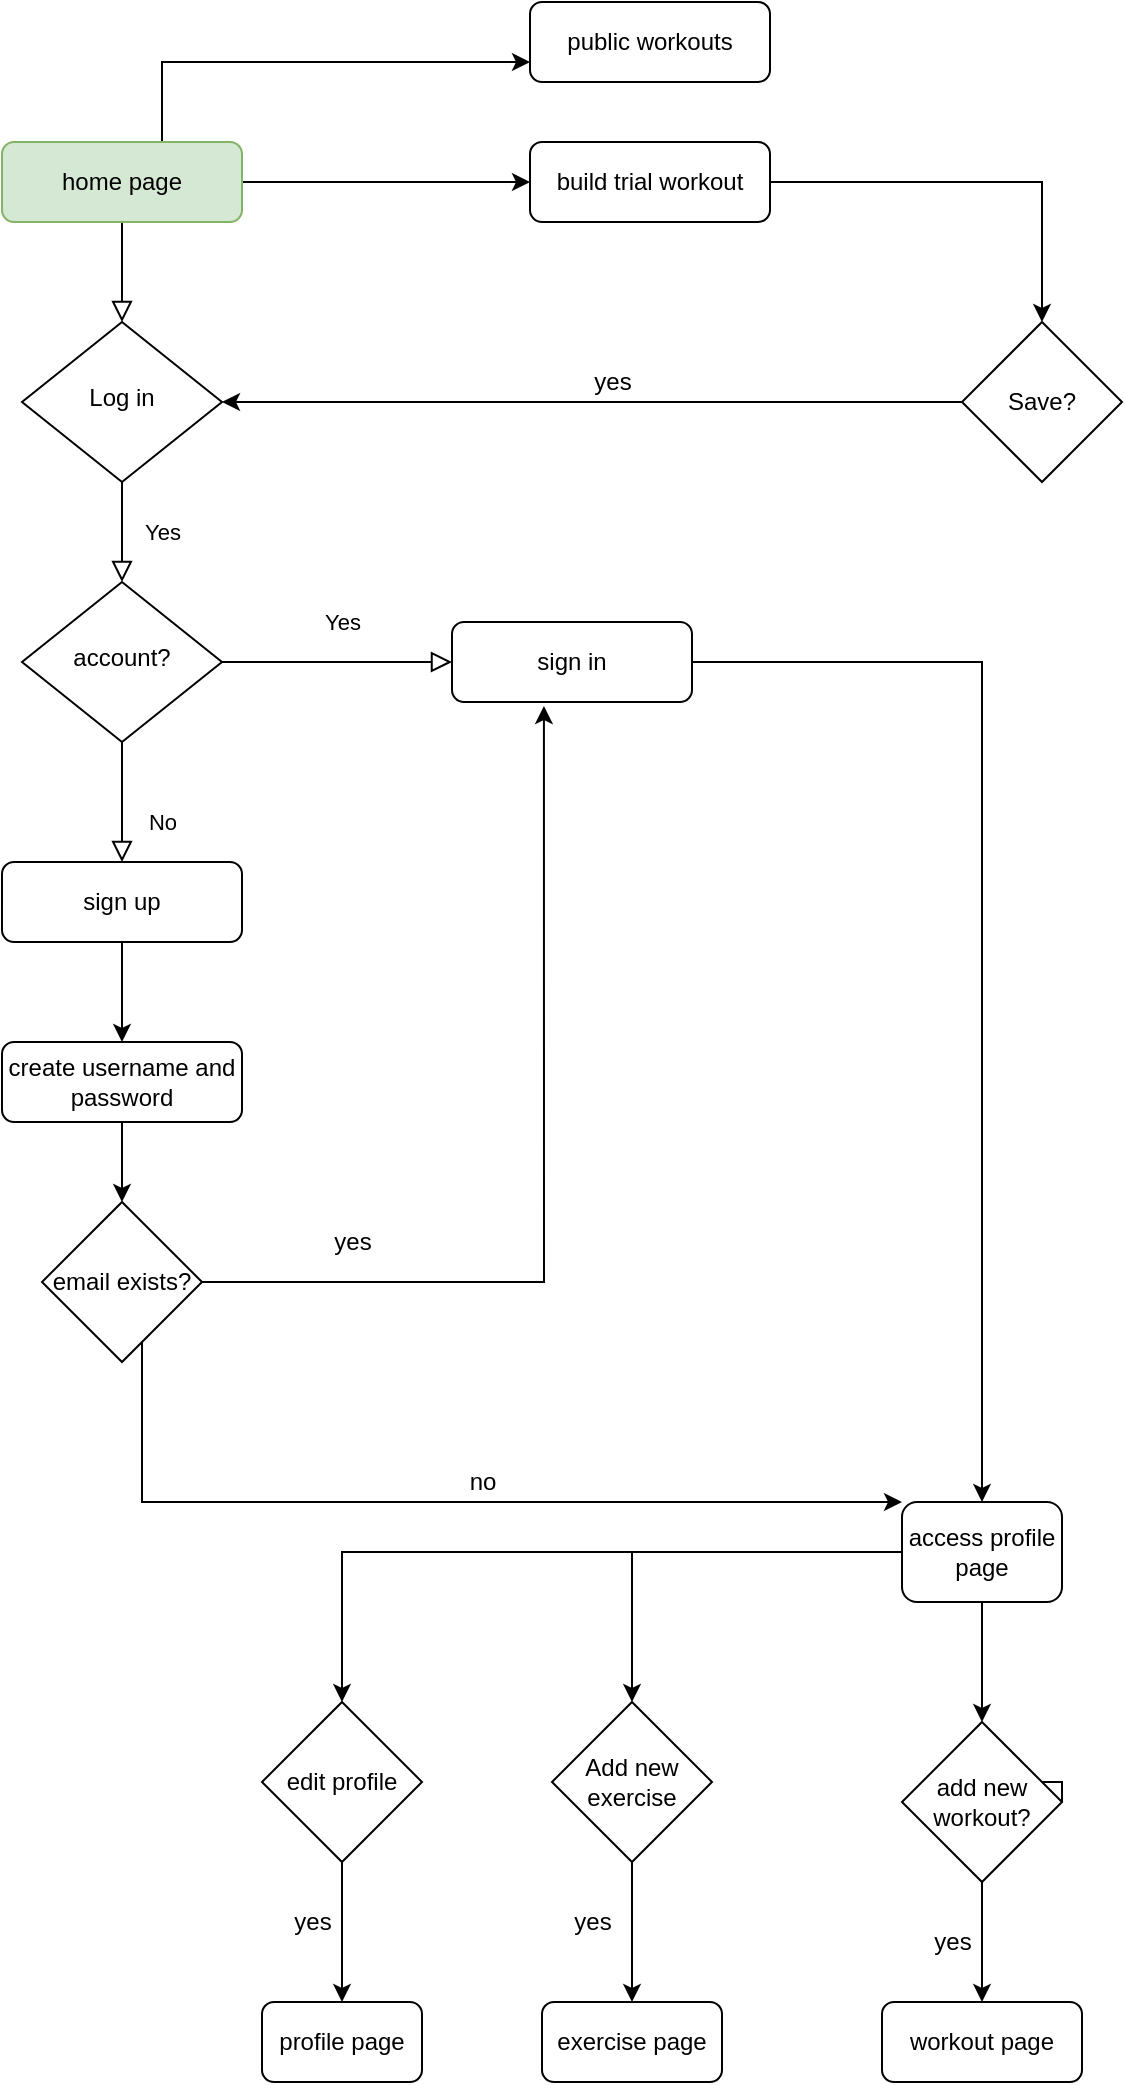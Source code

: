 <mxfile version="13.6.0" type="github" pages="6">
  <diagram id="C5RBs43oDa-KdzZeNtuy" name="main page">
    <mxGraphModel dx="1329" dy="1087" grid="1" gridSize="10" guides="1" tooltips="1" connect="1" arrows="1" fold="1" page="1" pageScale="1" pageWidth="827" pageHeight="1169" math="0" shadow="0">
      <root>
        <mxCell id="WIyWlLk6GJQsqaUBKTNV-0" />
        <mxCell id="WIyWlLk6GJQsqaUBKTNV-1" parent="WIyWlLk6GJQsqaUBKTNV-0" />
        <mxCell id="WIyWlLk6GJQsqaUBKTNV-2" value="" style="rounded=0;html=1;jettySize=auto;orthogonalLoop=1;fontSize=11;endArrow=block;endFill=0;endSize=8;strokeWidth=1;shadow=0;labelBackgroundColor=none;edgeStyle=orthogonalEdgeStyle;" parent="WIyWlLk6GJQsqaUBKTNV-1" source="WIyWlLk6GJQsqaUBKTNV-3" target="WIyWlLk6GJQsqaUBKTNV-6" edge="1">
          <mxGeometry relative="1" as="geometry" />
        </mxCell>
        <mxCell id="bSrS120Yx91iDtHXbAZl-3" style="edgeStyle=orthogonalEdgeStyle;rounded=0;orthogonalLoop=1;jettySize=auto;html=1;" edge="1" parent="WIyWlLk6GJQsqaUBKTNV-1" source="WIyWlLk6GJQsqaUBKTNV-3" target="WIyWlLk6GJQsqaUBKTNV-7">
          <mxGeometry relative="1" as="geometry" />
        </mxCell>
        <mxCell id="W8UrzPLRHu5l-yb3VXIu-2" style="edgeStyle=orthogonalEdgeStyle;rounded=0;orthogonalLoop=1;jettySize=auto;html=1;" edge="1" parent="WIyWlLk6GJQsqaUBKTNV-1" source="WIyWlLk6GJQsqaUBKTNV-3" target="W8UrzPLRHu5l-yb3VXIu-0">
          <mxGeometry relative="1" as="geometry">
            <mxPoint x="210" y="10" as="targetPoint" />
            <Array as="points">
              <mxPoint x="230" y="40" />
            </Array>
          </mxGeometry>
        </mxCell>
        <mxCell id="WIyWlLk6GJQsqaUBKTNV-3" value="home page" style="rounded=1;whiteSpace=wrap;html=1;fontSize=12;glass=0;strokeWidth=1;shadow=0;fillColor=#d5e8d4;strokeColor=#82b366;" parent="WIyWlLk6GJQsqaUBKTNV-1" vertex="1">
          <mxGeometry x="150" y="80" width="120" height="40" as="geometry" />
        </mxCell>
        <mxCell id="WIyWlLk6GJQsqaUBKTNV-4" value="Yes" style="rounded=0;html=1;jettySize=auto;orthogonalLoop=1;fontSize=11;endArrow=block;endFill=0;endSize=8;strokeWidth=1;shadow=0;labelBackgroundColor=none;edgeStyle=orthogonalEdgeStyle;" parent="WIyWlLk6GJQsqaUBKTNV-1" source="WIyWlLk6GJQsqaUBKTNV-6" target="WIyWlLk6GJQsqaUBKTNV-10" edge="1">
          <mxGeometry y="20" relative="1" as="geometry">
            <mxPoint as="offset" />
          </mxGeometry>
        </mxCell>
        <mxCell id="WIyWlLk6GJQsqaUBKTNV-6" value="Log in" style="rhombus;whiteSpace=wrap;html=1;shadow=0;fontFamily=Helvetica;fontSize=12;align=center;strokeWidth=1;spacing=6;spacingTop=-4;" parent="WIyWlLk6GJQsqaUBKTNV-1" vertex="1">
          <mxGeometry x="160" y="170" width="100" height="80" as="geometry" />
        </mxCell>
        <mxCell id="bSrS120Yx91iDtHXbAZl-0" style="edgeStyle=orthogonalEdgeStyle;rounded=0;orthogonalLoop=1;jettySize=auto;html=1;entryX=0.5;entryY=0;entryDx=0;entryDy=0;" edge="1" parent="WIyWlLk6GJQsqaUBKTNV-1" source="WIyWlLk6GJQsqaUBKTNV-7" target="bSrS120Yx91iDtHXbAZl-1">
          <mxGeometry relative="1" as="geometry">
            <mxPoint x="660" y="100" as="targetPoint" />
          </mxGeometry>
        </mxCell>
        <mxCell id="WIyWlLk6GJQsqaUBKTNV-7" value="build trial workout" style="rounded=1;whiteSpace=wrap;html=1;fontSize=12;glass=0;strokeWidth=1;shadow=0;" parent="WIyWlLk6GJQsqaUBKTNV-1" vertex="1">
          <mxGeometry x="414" y="80" width="120" height="40" as="geometry" />
        </mxCell>
        <mxCell id="WIyWlLk6GJQsqaUBKTNV-8" value="No" style="rounded=0;html=1;jettySize=auto;orthogonalLoop=1;fontSize=11;endArrow=block;endFill=0;endSize=8;strokeWidth=1;shadow=0;labelBackgroundColor=none;edgeStyle=orthogonalEdgeStyle;" parent="WIyWlLk6GJQsqaUBKTNV-1" source="WIyWlLk6GJQsqaUBKTNV-10" target="WIyWlLk6GJQsqaUBKTNV-11" edge="1">
          <mxGeometry x="0.333" y="20" relative="1" as="geometry">
            <mxPoint as="offset" />
          </mxGeometry>
        </mxCell>
        <mxCell id="WIyWlLk6GJQsqaUBKTNV-9" value="Yes" style="edgeStyle=orthogonalEdgeStyle;rounded=0;html=1;jettySize=auto;orthogonalLoop=1;fontSize=11;endArrow=block;endFill=0;endSize=8;strokeWidth=1;shadow=0;labelBackgroundColor=none;" parent="WIyWlLk6GJQsqaUBKTNV-1" source="WIyWlLk6GJQsqaUBKTNV-10" target="WIyWlLk6GJQsqaUBKTNV-12" edge="1">
          <mxGeometry x="0.043" y="20" relative="1" as="geometry">
            <mxPoint as="offset" />
          </mxGeometry>
        </mxCell>
        <mxCell id="WIyWlLk6GJQsqaUBKTNV-10" value="account?" style="rhombus;whiteSpace=wrap;html=1;shadow=0;fontFamily=Helvetica;fontSize=12;align=center;strokeWidth=1;spacing=6;spacingTop=-4;" parent="WIyWlLk6GJQsqaUBKTNV-1" vertex="1">
          <mxGeometry x="160" y="300" width="100" height="80" as="geometry" />
        </mxCell>
        <mxCell id="bSrS120Yx91iDtHXbAZl-10" style="edgeStyle=orthogonalEdgeStyle;rounded=0;orthogonalLoop=1;jettySize=auto;html=1;" edge="1" parent="WIyWlLk6GJQsqaUBKTNV-1" source="WIyWlLk6GJQsqaUBKTNV-11" target="bSrS120Yx91iDtHXbAZl-9">
          <mxGeometry relative="1" as="geometry" />
        </mxCell>
        <mxCell id="WIyWlLk6GJQsqaUBKTNV-11" value="sign up" style="rounded=1;whiteSpace=wrap;html=1;fontSize=12;glass=0;strokeWidth=1;shadow=0;" parent="WIyWlLk6GJQsqaUBKTNV-1" vertex="1">
          <mxGeometry x="150" y="440" width="120" height="40" as="geometry" />
        </mxCell>
        <mxCell id="bSrS120Yx91iDtHXbAZl-7" style="edgeStyle=orthogonalEdgeStyle;rounded=0;orthogonalLoop=1;jettySize=auto;html=1;exitX=1;exitY=0.5;exitDx=0;exitDy=0;" edge="1" parent="WIyWlLk6GJQsqaUBKTNV-1" source="WIyWlLk6GJQsqaUBKTNV-12" target="bSrS120Yx91iDtHXbAZl-6">
          <mxGeometry relative="1" as="geometry" />
        </mxCell>
        <mxCell id="WIyWlLk6GJQsqaUBKTNV-12" value="sign in" style="rounded=1;whiteSpace=wrap;html=1;fontSize=12;glass=0;strokeWidth=1;shadow=0;" parent="WIyWlLk6GJQsqaUBKTNV-1" vertex="1">
          <mxGeometry x="375" y="320" width="120" height="40" as="geometry" />
        </mxCell>
        <mxCell id="bSrS120Yx91iDtHXbAZl-2" style="edgeStyle=orthogonalEdgeStyle;rounded=0;orthogonalLoop=1;jettySize=auto;html=1;exitX=0;exitY=0.5;exitDx=0;exitDy=0;" edge="1" parent="WIyWlLk6GJQsqaUBKTNV-1" source="bSrS120Yx91iDtHXbAZl-1" target="WIyWlLk6GJQsqaUBKTNV-6">
          <mxGeometry relative="1" as="geometry">
            <Array as="points">
              <mxPoint x="610" y="210" />
            </Array>
          </mxGeometry>
        </mxCell>
        <mxCell id="bSrS120Yx91iDtHXbAZl-1" value="Save?" style="rhombus;whiteSpace=wrap;html=1;" vertex="1" parent="WIyWlLk6GJQsqaUBKTNV-1">
          <mxGeometry x="630" y="170" width="80" height="80" as="geometry" />
        </mxCell>
        <mxCell id="bSrS120Yx91iDtHXbAZl-4" value="yes" style="text;html=1;align=center;verticalAlign=middle;resizable=0;points=[];autosize=1;" vertex="1" parent="WIyWlLk6GJQsqaUBKTNV-1">
          <mxGeometry x="440" y="190" width="30" height="20" as="geometry" />
        </mxCell>
        <mxCell id="bSrS120Yx91iDtHXbAZl-19" style="edgeStyle=orthogonalEdgeStyle;rounded=0;orthogonalLoop=1;jettySize=auto;html=1;" edge="1" parent="WIyWlLk6GJQsqaUBKTNV-1" source="bSrS120Yx91iDtHXbAZl-6" target="bSrS120Yx91iDtHXbAZl-18">
          <mxGeometry relative="1" as="geometry" />
        </mxCell>
        <mxCell id="bSrS120Yx91iDtHXbAZl-31" style="edgeStyle=orthogonalEdgeStyle;rounded=0;orthogonalLoop=1;jettySize=auto;html=1;" edge="1" parent="WIyWlLk6GJQsqaUBKTNV-1" source="bSrS120Yx91iDtHXbAZl-6" target="bSrS120Yx91iDtHXbAZl-24">
          <mxGeometry relative="1" as="geometry" />
        </mxCell>
        <mxCell id="bSrS120Yx91iDtHXbAZl-33" style="edgeStyle=orthogonalEdgeStyle;rounded=0;orthogonalLoop=1;jettySize=auto;html=1;" edge="1" parent="WIyWlLk6GJQsqaUBKTNV-1" source="bSrS120Yx91iDtHXbAZl-6" target="bSrS120Yx91iDtHXbAZl-32">
          <mxGeometry relative="1" as="geometry" />
        </mxCell>
        <mxCell id="bSrS120Yx91iDtHXbAZl-6" value="access profile page" style="rounded=1;whiteSpace=wrap;html=1;" vertex="1" parent="WIyWlLk6GJQsqaUBKTNV-1">
          <mxGeometry x="600" y="760" width="80" height="50" as="geometry" />
        </mxCell>
        <mxCell id="bSrS120Yx91iDtHXbAZl-12" style="edgeStyle=orthogonalEdgeStyle;rounded=0;orthogonalLoop=1;jettySize=auto;html=1;" edge="1" parent="WIyWlLk6GJQsqaUBKTNV-1" source="bSrS120Yx91iDtHXbAZl-9" target="bSrS120Yx91iDtHXbAZl-11">
          <mxGeometry relative="1" as="geometry" />
        </mxCell>
        <mxCell id="bSrS120Yx91iDtHXbAZl-9" value="create username and password" style="rounded=1;whiteSpace=wrap;html=1;" vertex="1" parent="WIyWlLk6GJQsqaUBKTNV-1">
          <mxGeometry x="150" y="530" width="120" height="40" as="geometry" />
        </mxCell>
        <mxCell id="bSrS120Yx91iDtHXbAZl-13" style="edgeStyle=orthogonalEdgeStyle;rounded=0;orthogonalLoop=1;jettySize=auto;html=1;entryX=0.383;entryY=1.05;entryDx=0;entryDy=0;entryPerimeter=0;" edge="1" parent="WIyWlLk6GJQsqaUBKTNV-1" source="bSrS120Yx91iDtHXbAZl-11" target="WIyWlLk6GJQsqaUBKTNV-12">
          <mxGeometry relative="1" as="geometry" />
        </mxCell>
        <mxCell id="bSrS120Yx91iDtHXbAZl-16" style="edgeStyle=orthogonalEdgeStyle;rounded=0;orthogonalLoop=1;jettySize=auto;html=1;" edge="1" parent="WIyWlLk6GJQsqaUBKTNV-1" source="bSrS120Yx91iDtHXbAZl-11" target="bSrS120Yx91iDtHXbAZl-6">
          <mxGeometry relative="1" as="geometry">
            <mxPoint x="250" y="770" as="targetPoint" />
            <Array as="points">
              <mxPoint x="220" y="760" />
            </Array>
          </mxGeometry>
        </mxCell>
        <mxCell id="bSrS120Yx91iDtHXbAZl-11" value="email exists?" style="rhombus;whiteSpace=wrap;html=1;" vertex="1" parent="WIyWlLk6GJQsqaUBKTNV-1">
          <mxGeometry x="170" y="610" width="80" height="80" as="geometry" />
        </mxCell>
        <mxCell id="bSrS120Yx91iDtHXbAZl-14" value="yes" style="text;html=1;align=center;verticalAlign=middle;resizable=0;points=[];autosize=1;" vertex="1" parent="WIyWlLk6GJQsqaUBKTNV-1">
          <mxGeometry x="310" y="620" width="30" height="20" as="geometry" />
        </mxCell>
        <mxCell id="bSrS120Yx91iDtHXbAZl-17" value="no&lt;br&gt;" style="text;html=1;align=center;verticalAlign=middle;resizable=0;points=[];autosize=1;" vertex="1" parent="WIyWlLk6GJQsqaUBKTNV-1">
          <mxGeometry x="375" y="740" width="30" height="20" as="geometry" />
        </mxCell>
        <mxCell id="bSrS120Yx91iDtHXbAZl-21" style="edgeStyle=orthogonalEdgeStyle;rounded=0;orthogonalLoop=1;jettySize=auto;html=1;exitX=1;exitY=0.5;exitDx=0;exitDy=0;" edge="1" parent="WIyWlLk6GJQsqaUBKTNV-1" source="bSrS120Yx91iDtHXbAZl-18" target="bSrS120Yx91iDtHXbAZl-20">
          <mxGeometry relative="1" as="geometry">
            <Array as="points">
              <mxPoint x="680" y="900" />
              <mxPoint x="640" y="900" />
            </Array>
          </mxGeometry>
        </mxCell>
        <mxCell id="bSrS120Yx91iDtHXbAZl-18" value="add new workout?" style="rhombus;whiteSpace=wrap;html=1;" vertex="1" parent="WIyWlLk6GJQsqaUBKTNV-1">
          <mxGeometry x="600" y="870" width="80" height="80" as="geometry" />
        </mxCell>
        <mxCell id="bSrS120Yx91iDtHXbAZl-20" value="workout page" style="rounded=1;whiteSpace=wrap;html=1;" vertex="1" parent="WIyWlLk6GJQsqaUBKTNV-1">
          <mxGeometry x="590" y="1010" width="100" height="40" as="geometry" />
        </mxCell>
        <mxCell id="bSrS120Yx91iDtHXbAZl-22" value="yes" style="text;html=1;align=center;verticalAlign=middle;resizable=0;points=[];autosize=1;" vertex="1" parent="WIyWlLk6GJQsqaUBKTNV-1">
          <mxGeometry x="610" y="970" width="30" height="20" as="geometry" />
        </mxCell>
        <mxCell id="bSrS120Yx91iDtHXbAZl-23" value="exercise page" style="rounded=1;whiteSpace=wrap;html=1;" vertex="1" parent="WIyWlLk6GJQsqaUBKTNV-1">
          <mxGeometry x="420" y="1010" width="90" height="40" as="geometry" />
        </mxCell>
        <mxCell id="bSrS120Yx91iDtHXbAZl-27" style="edgeStyle=orthogonalEdgeStyle;rounded=0;orthogonalLoop=1;jettySize=auto;html=1;" edge="1" parent="WIyWlLk6GJQsqaUBKTNV-1" source="bSrS120Yx91iDtHXbAZl-24" target="bSrS120Yx91iDtHXbAZl-23">
          <mxGeometry relative="1" as="geometry" />
        </mxCell>
        <mxCell id="bSrS120Yx91iDtHXbAZl-24" value="Add new exercise" style="rhombus;whiteSpace=wrap;html=1;" vertex="1" parent="WIyWlLk6GJQsqaUBKTNV-1">
          <mxGeometry x="425" y="860" width="80" height="80" as="geometry" />
        </mxCell>
        <mxCell id="bSrS120Yx91iDtHXbAZl-29" value="yes" style="text;html=1;align=center;verticalAlign=middle;resizable=0;points=[];autosize=1;" vertex="1" parent="WIyWlLk6GJQsqaUBKTNV-1">
          <mxGeometry x="430" y="960" width="30" height="20" as="geometry" />
        </mxCell>
        <mxCell id="bSrS120Yx91iDtHXbAZl-35" style="edgeStyle=orthogonalEdgeStyle;rounded=0;orthogonalLoop=1;jettySize=auto;html=1;" edge="1" parent="WIyWlLk6GJQsqaUBKTNV-1" source="bSrS120Yx91iDtHXbAZl-32" target="bSrS120Yx91iDtHXbAZl-34">
          <mxGeometry relative="1" as="geometry" />
        </mxCell>
        <mxCell id="bSrS120Yx91iDtHXbAZl-32" value="edit profile" style="rhombus;whiteSpace=wrap;html=1;" vertex="1" parent="WIyWlLk6GJQsqaUBKTNV-1">
          <mxGeometry x="280" y="860" width="80" height="80" as="geometry" />
        </mxCell>
        <mxCell id="bSrS120Yx91iDtHXbAZl-34" value="profile page" style="rounded=1;whiteSpace=wrap;html=1;" vertex="1" parent="WIyWlLk6GJQsqaUBKTNV-1">
          <mxGeometry x="280" y="1010" width="80" height="40" as="geometry" />
        </mxCell>
        <mxCell id="bSrS120Yx91iDtHXbAZl-36" value="yes" style="text;html=1;align=center;verticalAlign=middle;resizable=0;points=[];autosize=1;" vertex="1" parent="WIyWlLk6GJQsqaUBKTNV-1">
          <mxGeometry x="290" y="960" width="30" height="20" as="geometry" />
        </mxCell>
        <mxCell id="W8UrzPLRHu5l-yb3VXIu-0" value="public workouts" style="rounded=1;whiteSpace=wrap;html=1;" vertex="1" parent="WIyWlLk6GJQsqaUBKTNV-1">
          <mxGeometry x="414" y="10" width="120" height="40" as="geometry" />
        </mxCell>
      </root>
    </mxGraphModel>
  </diagram>
  <diagram id="t9s8RIouaORyoFYPL4Qq" name="profile page">
    <mxGraphModel dx="1329" dy="1087" grid="1" gridSize="10" guides="1" tooltips="1" connect="1" arrows="1" fold="1" page="1" pageScale="1" pageWidth="850" pageHeight="1100" math="0" shadow="0">
      <root>
        <mxCell id="L_gnPOlxPp2ZatO3Bx3e-0" />
        <mxCell id="L_gnPOlxPp2ZatO3Bx3e-1" parent="L_gnPOlxPp2ZatO3Bx3e-0" />
        <mxCell id="L_gnPOlxPp2ZatO3Bx3e-5" style="edgeStyle=orthogonalEdgeStyle;rounded=0;orthogonalLoop=1;jettySize=auto;html=1;" edge="1" parent="L_gnPOlxPp2ZatO3Bx3e-1" source="L_gnPOlxPp2ZatO3Bx3e-2" target="L_gnPOlxPp2ZatO3Bx3e-3">
          <mxGeometry relative="1" as="geometry" />
        </mxCell>
        <mxCell id="-2oVu5Rm0b83XPOVdaIn-0" style="edgeStyle=orthogonalEdgeStyle;rounded=0;orthogonalLoop=1;jettySize=auto;html=1;" edge="1" parent="L_gnPOlxPp2ZatO3Bx3e-1" source="-2oVu5Rm0b83XPOVdaIn-1" target="rGOfeOCJjjb5k8ve73MW-18">
          <mxGeometry relative="1" as="geometry" />
        </mxCell>
        <mxCell id="-2oVu5Rm0b83XPOVdaIn-5" style="edgeStyle=orthogonalEdgeStyle;rounded=0;orthogonalLoop=1;jettySize=auto;html=1;" edge="1" parent="L_gnPOlxPp2ZatO3Bx3e-1" source="L_gnPOlxPp2ZatO3Bx3e-2" target="hMoNsZTiIuko89Ux4lRy-0">
          <mxGeometry relative="1" as="geometry">
            <Array as="points">
              <mxPoint x="370" y="40" />
            </Array>
          </mxGeometry>
        </mxCell>
        <mxCell id="-2oVu5Rm0b83XPOVdaIn-6" style="edgeStyle=orthogonalEdgeStyle;rounded=0;orthogonalLoop=1;jettySize=auto;html=1;" edge="1" parent="L_gnPOlxPp2ZatO3Bx3e-1" source="L_gnPOlxPp2ZatO3Bx3e-2" target="PIhxzlfSw4eYHmMPMYCO-3">
          <mxGeometry relative="1" as="geometry">
            <Array as="points">
              <mxPoint x="510" y="40" />
            </Array>
          </mxGeometry>
        </mxCell>
        <mxCell id="L_gnPOlxPp2ZatO3Bx3e-2" value="profile page" style="rounded=1;whiteSpace=wrap;html=1;" vertex="1" parent="L_gnPOlxPp2ZatO3Bx3e-1">
          <mxGeometry x="380" y="10" width="120" height="60" as="geometry" />
        </mxCell>
        <mxCell id="L_gnPOlxPp2ZatO3Bx3e-7" style="edgeStyle=orthogonalEdgeStyle;rounded=0;orthogonalLoop=1;jettySize=auto;html=1;" edge="1" parent="L_gnPOlxPp2ZatO3Bx3e-1" source="L_gnPOlxPp2ZatO3Bx3e-3" target="L_gnPOlxPp2ZatO3Bx3e-6">
          <mxGeometry relative="1" as="geometry" />
        </mxCell>
        <mxCell id="L_gnPOlxPp2ZatO3Bx3e-3" value="edit personal details?" style="rhombus;whiteSpace=wrap;html=1;" vertex="1" parent="L_gnPOlxPp2ZatO3Bx3e-1">
          <mxGeometry x="160" y="350" width="100" height="90" as="geometry" />
        </mxCell>
        <mxCell id="L_gnPOlxPp2ZatO3Bx3e-6" value="form to edit details" style="rounded=1;whiteSpace=wrap;html=1;" vertex="1" parent="L_gnPOlxPp2ZatO3Bx3e-1">
          <mxGeometry x="162.5" y="570" width="95" height="40" as="geometry" />
        </mxCell>
        <mxCell id="L_gnPOlxPp2ZatO3Bx3e-8" value="yes" style="text;html=1;align=center;verticalAlign=middle;resizable=0;points=[];autosize=1;" vertex="1" parent="L_gnPOlxPp2ZatO3Bx3e-1">
          <mxGeometry x="180" y="470" width="30" height="20" as="geometry" />
        </mxCell>
        <mxCell id="PIhxzlfSw4eYHmMPMYCO-1" style="edgeStyle=orthogonalEdgeStyle;rounded=0;orthogonalLoop=1;jettySize=auto;html=1;" edge="1" parent="L_gnPOlxPp2ZatO3Bx3e-1" source="hMoNsZTiIuko89Ux4lRy-0" target="PIhxzlfSw4eYHmMPMYCO-0">
          <mxGeometry relative="1" as="geometry" />
        </mxCell>
        <mxCell id="hMoNsZTiIuko89Ux4lRy-0" value="add new workout?" style="rhombus;whiteSpace=wrap;html=1;" vertex="1" parent="L_gnPOlxPp2ZatO3Bx3e-1">
          <mxGeometry x="330" y="360" width="80" height="80" as="geometry" />
        </mxCell>
        <mxCell id="PIhxzlfSw4eYHmMPMYCO-0" value="workout page" style="rounded=1;whiteSpace=wrap;html=1;" vertex="1" parent="L_gnPOlxPp2ZatO3Bx3e-1">
          <mxGeometry x="325" y="570" width="90" height="40" as="geometry" />
        </mxCell>
        <mxCell id="PIhxzlfSw4eYHmMPMYCO-2" value="yes" style="text;html=1;align=center;verticalAlign=middle;resizable=0;points=[];autosize=1;" vertex="1" parent="L_gnPOlxPp2ZatO3Bx3e-1">
          <mxGeometry x="330" y="480" width="30" height="20" as="geometry" />
        </mxCell>
        <mxCell id="PIhxzlfSw4eYHmMPMYCO-6" style="edgeStyle=orthogonalEdgeStyle;rounded=0;orthogonalLoop=1;jettySize=auto;html=1;" edge="1" parent="L_gnPOlxPp2ZatO3Bx3e-1" source="PIhxzlfSw4eYHmMPMYCO-3" target="PIhxzlfSw4eYHmMPMYCO-5">
          <mxGeometry relative="1" as="geometry" />
        </mxCell>
        <mxCell id="PIhxzlfSw4eYHmMPMYCO-3" value="add new exercise?" style="rhombus;whiteSpace=wrap;html=1;" vertex="1" parent="L_gnPOlxPp2ZatO3Bx3e-1">
          <mxGeometry x="470" y="355" width="80" height="80" as="geometry" />
        </mxCell>
        <mxCell id="PIhxzlfSw4eYHmMPMYCO-5" value="exercise page" style="rounded=1;whiteSpace=wrap;html=1;" vertex="1" parent="L_gnPOlxPp2ZatO3Bx3e-1">
          <mxGeometry x="465" y="570" width="90" height="40" as="geometry" />
        </mxCell>
        <mxCell id="PIhxzlfSw4eYHmMPMYCO-7" value="yes" style="text;html=1;align=center;verticalAlign=middle;resizable=0;points=[];autosize=1;" vertex="1" parent="L_gnPOlxPp2ZatO3Bx3e-1">
          <mxGeometry x="470" y="480" width="30" height="20" as="geometry" />
        </mxCell>
        <mxCell id="rGOfeOCJjjb5k8ve73MW-18" value="saved workouts page" style="rounded=1;whiteSpace=wrap;html=1;" vertex="1" parent="L_gnPOlxPp2ZatO3Bx3e-1">
          <mxGeometry x="610" y="570" width="100" height="40" as="geometry" />
        </mxCell>
        <mxCell id="-2oVu5Rm0b83XPOVdaIn-1" value="saved workouts?" style="rhombus;whiteSpace=wrap;html=1;" vertex="1" parent="L_gnPOlxPp2ZatO3Bx3e-1">
          <mxGeometry x="620" y="360" width="80" height="80" as="geometry" />
        </mxCell>
        <mxCell id="-2oVu5Rm0b83XPOVdaIn-2" style="edgeStyle=orthogonalEdgeStyle;rounded=0;orthogonalLoop=1;jettySize=auto;html=1;" edge="1" parent="L_gnPOlxPp2ZatO3Bx3e-1" source="L_gnPOlxPp2ZatO3Bx3e-2" target="-2oVu5Rm0b83XPOVdaIn-1">
          <mxGeometry relative="1" as="geometry">
            <mxPoint x="480" y="50" as="sourcePoint" />
            <mxPoint x="710" y="350" as="targetPoint" />
          </mxGeometry>
        </mxCell>
        <mxCell id="-2oVu5Rm0b83XPOVdaIn-3" value="yes" style="text;html=1;align=center;verticalAlign=middle;resizable=0;points=[];autosize=1;" vertex="1" parent="L_gnPOlxPp2ZatO3Bx3e-1">
          <mxGeometry x="620" y="480" width="30" height="20" as="geometry" />
        </mxCell>
      </root>
    </mxGraphModel>
  </diagram>
  <diagram id="ABw03E66YYCl3cW1PCTe" name="new workout">
    <mxGraphModel dx="1329" dy="1087" grid="1" gridSize="10" guides="1" tooltips="1" connect="1" arrows="1" fold="1" page="1" pageScale="1" pageWidth="850" pageHeight="1100" math="0" shadow="0">
      <root>
        <mxCell id="45-QrZ5BfTEuUwzFPDfx-0" />
        <mxCell id="45-QrZ5BfTEuUwzFPDfx-1" parent="45-QrZ5BfTEuUwzFPDfx-0" />
        <mxCell id="45-QrZ5BfTEuUwzFPDfx-10" style="edgeStyle=orthogonalEdgeStyle;rounded=0;orthogonalLoop=1;jettySize=auto;html=1;entryX=1;entryY=0.5;entryDx=0;entryDy=0;" edge="1" parent="45-QrZ5BfTEuUwzFPDfx-1" source="45-QrZ5BfTEuUwzFPDfx-3" target="45-QrZ5BfTEuUwzFPDfx-8">
          <mxGeometry relative="1" as="geometry" />
        </mxCell>
        <mxCell id="WmvRduiuY5opAe_aYfqB-2" style="edgeStyle=orthogonalEdgeStyle;rounded=0;orthogonalLoop=1;jettySize=auto;html=1;" edge="1" parent="45-QrZ5BfTEuUwzFPDfx-1" source="45-QrZ5BfTEuUwzFPDfx-3" target="WmvRduiuY5opAe_aYfqB-1">
          <mxGeometry relative="1" as="geometry" />
        </mxCell>
        <mxCell id="45-QrZ5BfTEuUwzFPDfx-3" value="create your own?" style="rhombus;whiteSpace=wrap;html=1;" vertex="1" parent="45-QrZ5BfTEuUwzFPDfx-1">
          <mxGeometry x="275" y="182.5" width="110" height="110" as="geometry" />
        </mxCell>
        <mxCell id="45-QrZ5BfTEuUwzFPDfx-5" style="edgeStyle=orthogonalEdgeStyle;rounded=0;orthogonalLoop=1;jettySize=auto;html=1;" edge="1" parent="45-QrZ5BfTEuUwzFPDfx-1" source="45-QrZ5BfTEuUwzFPDfx-4" target="45-QrZ5BfTEuUwzFPDfx-3">
          <mxGeometry relative="1" as="geometry" />
        </mxCell>
        <mxCell id="45-QrZ5BfTEuUwzFPDfx-4" value="new workout" style="rounded=1;whiteSpace=wrap;html=1;fillColor=#d5e8d4;strokeColor=#82b366;" vertex="1" parent="45-QrZ5BfTEuUwzFPDfx-1">
          <mxGeometry x="270" y="10" width="120" height="60" as="geometry" />
        </mxCell>
        <mxCell id="45-QrZ5BfTEuUwzFPDfx-14" style="edgeStyle=orthogonalEdgeStyle;rounded=0;orthogonalLoop=1;jettySize=auto;html=1;" edge="1" parent="45-QrZ5BfTEuUwzFPDfx-1" source="45-QrZ5BfTEuUwzFPDfx-8" target="45-QrZ5BfTEuUwzFPDfx-13">
          <mxGeometry relative="1" as="geometry" />
        </mxCell>
        <mxCell id="45-QrZ5BfTEuUwzFPDfx-18" style="edgeStyle=orthogonalEdgeStyle;rounded=0;orthogonalLoop=1;jettySize=auto;html=1;" edge="1" parent="45-QrZ5BfTEuUwzFPDfx-1" source="45-QrZ5BfTEuUwzFPDfx-8" target="45-QrZ5BfTEuUwzFPDfx-17">
          <mxGeometry relative="1" as="geometry" />
        </mxCell>
        <mxCell id="45-QrZ5BfTEuUwzFPDfx-8" value="&lt;span&gt;existing exercises?&lt;/span&gt;" style="rhombus;whiteSpace=wrap;html=1;" vertex="1" parent="45-QrZ5BfTEuUwzFPDfx-1">
          <mxGeometry x="90" y="190" width="90" height="95" as="geometry" />
        </mxCell>
        <mxCell id="45-QrZ5BfTEuUwzFPDfx-11" value="yes" style="text;html=1;align=center;verticalAlign=middle;resizable=0;points=[];autosize=1;" vertex="1" parent="45-QrZ5BfTEuUwzFPDfx-1">
          <mxGeometry x="220" y="210" width="30" height="20" as="geometry" />
        </mxCell>
        <mxCell id="45-QrZ5BfTEuUwzFPDfx-13" value="exercise library" style="rounded=1;whiteSpace=wrap;html=1;" vertex="1" parent="45-QrZ5BfTEuUwzFPDfx-1">
          <mxGeometry x="75" y="80" width="120" height="60" as="geometry" />
        </mxCell>
        <mxCell id="45-QrZ5BfTEuUwzFPDfx-15" value="yes" style="text;html=1;align=center;verticalAlign=middle;resizable=0;points=[];autosize=1;" vertex="1" parent="45-QrZ5BfTEuUwzFPDfx-1">
          <mxGeometry x="100" y="147.5" width="30" height="20" as="geometry" />
        </mxCell>
        <mxCell id="45-QrZ5BfTEuUwzFPDfx-20" style="edgeStyle=orthogonalEdgeStyle;rounded=0;orthogonalLoop=1;jettySize=auto;html=1;" edge="1" parent="45-QrZ5BfTEuUwzFPDfx-1" source="45-QrZ5BfTEuUwzFPDfx-17" target="45-QrZ5BfTEuUwzFPDfx-19">
          <mxGeometry relative="1" as="geometry" />
        </mxCell>
        <mxCell id="45-QrZ5BfTEuUwzFPDfx-17" value="create exercise page" style="rounded=1;whiteSpace=wrap;html=1;" vertex="1" parent="45-QrZ5BfTEuUwzFPDfx-1">
          <mxGeometry x="75" y="370" width="120" height="60" as="geometry" />
        </mxCell>
        <mxCell id="45-QrZ5BfTEuUwzFPDfx-22" style="edgeStyle=orthogonalEdgeStyle;rounded=0;orthogonalLoop=1;jettySize=auto;html=1;" edge="1" parent="45-QrZ5BfTEuUwzFPDfx-1" source="45-QrZ5BfTEuUwzFPDfx-19" target="45-QrZ5BfTEuUwzFPDfx-21">
          <mxGeometry relative="1" as="geometry" />
        </mxCell>
        <mxCell id="45-QrZ5BfTEuUwzFPDfx-26" style="edgeStyle=orthogonalEdgeStyle;rounded=0;orthogonalLoop=1;jettySize=auto;html=1;" edge="1" parent="45-QrZ5BfTEuUwzFPDfx-1" source="45-QrZ5BfTEuUwzFPDfx-19" target="45-QrZ5BfTEuUwzFPDfx-25">
          <mxGeometry relative="1" as="geometry" />
        </mxCell>
        <mxCell id="45-QrZ5BfTEuUwzFPDfx-19" value="added to private db or public?" style="rhombus;whiteSpace=wrap;html=1;" vertex="1" parent="45-QrZ5BfTEuUwzFPDfx-1">
          <mxGeometry x="85" y="490" width="100" height="110" as="geometry" />
        </mxCell>
        <mxCell id="45-QrZ5BfTEuUwzFPDfx-21" value="submit for review" style="rounded=1;whiteSpace=wrap;html=1;" vertex="1" parent="45-QrZ5BfTEuUwzFPDfx-1">
          <mxGeometry x="75" y="690" width="120" height="60" as="geometry" />
        </mxCell>
        <mxCell id="45-QrZ5BfTEuUwzFPDfx-23" value="public" style="text;html=1;align=center;verticalAlign=middle;resizable=0;points=[];autosize=1;" vertex="1" parent="45-QrZ5BfTEuUwzFPDfx-1">
          <mxGeometry x="90" y="630" width="50" height="20" as="geometry" />
        </mxCell>
        <mxCell id="45-QrZ5BfTEuUwzFPDfx-29" style="edgeStyle=orthogonalEdgeStyle;rounded=0;orthogonalLoop=1;jettySize=auto;html=1;" edge="1" parent="45-QrZ5BfTEuUwzFPDfx-1" source="45-QrZ5BfTEuUwzFPDfx-25" target="45-QrZ5BfTEuUwzFPDfx-28">
          <mxGeometry relative="1" as="geometry" />
        </mxCell>
        <mxCell id="45-QrZ5BfTEuUwzFPDfx-33" style="edgeStyle=orthogonalEdgeStyle;rounded=0;orthogonalLoop=1;jettySize=auto;html=1;entryX=1;entryY=0.5;entryDx=0;entryDy=0;" edge="1" parent="45-QrZ5BfTEuUwzFPDfx-1" source="45-QrZ5BfTEuUwzFPDfx-25" target="45-QrZ5BfTEuUwzFPDfx-17">
          <mxGeometry relative="1" as="geometry">
            <mxPoint x="380" y="390" as="targetPoint" />
            <Array as="points">
              <mxPoint x="375" y="400" />
            </Array>
          </mxGeometry>
        </mxCell>
        <mxCell id="45-QrZ5BfTEuUwzFPDfx-25" value="add more exercises?" style="rhombus;whiteSpace=wrap;html=1;" vertex="1" parent="45-QrZ5BfTEuUwzFPDfx-1">
          <mxGeometry x="325" y="507.5" width="100" height="75" as="geometry" />
        </mxCell>
        <mxCell id="45-QrZ5BfTEuUwzFPDfx-27" value="private&lt;br&gt;" style="text;html=1;align=center;verticalAlign=middle;resizable=0;points=[];autosize=1;" vertex="1" parent="45-QrZ5BfTEuUwzFPDfx-1">
          <mxGeometry x="220" y="520" width="50" height="20" as="geometry" />
        </mxCell>
        <mxCell id="45-QrZ5BfTEuUwzFPDfx-28" value="exercise library" style="rounded=1;whiteSpace=wrap;html=1;" vertex="1" parent="45-QrZ5BfTEuUwzFPDfx-1">
          <mxGeometry x="520" y="515" width="120" height="60" as="geometry" />
        </mxCell>
        <mxCell id="45-QrZ5BfTEuUwzFPDfx-30" value="no" style="text;html=1;align=center;verticalAlign=middle;resizable=0;points=[];autosize=1;" vertex="1" parent="45-QrZ5BfTEuUwzFPDfx-1">
          <mxGeometry x="435" y="520" width="30" height="20" as="geometry" />
        </mxCell>
        <mxCell id="45-QrZ5BfTEuUwzFPDfx-34" value="yes&lt;br&gt;" style="text;html=1;align=center;verticalAlign=middle;resizable=0;points=[];autosize=1;" vertex="1" parent="45-QrZ5BfTEuUwzFPDfx-1">
          <mxGeometry x="270" y="380" width="30" height="20" as="geometry" />
        </mxCell>
        <mxCell id="WmvRduiuY5opAe_aYfqB-1" value="public workout page" style="rounded=1;whiteSpace=wrap;html=1;" vertex="1" parent="45-QrZ5BfTEuUwzFPDfx-1">
          <mxGeometry x="500" y="207.5" width="120" height="60" as="geometry" />
        </mxCell>
        <mxCell id="WmvRduiuY5opAe_aYfqB-3" value="no" style="text;html=1;align=center;verticalAlign=middle;resizable=0;points=[];autosize=1;" vertex="1" parent="45-QrZ5BfTEuUwzFPDfx-1">
          <mxGeometry x="425" y="210" width="30" height="20" as="geometry" />
        </mxCell>
      </root>
    </mxGraphModel>
  </diagram>
  <diagram id="pTOEJI3tqgTU1uWO9moz" name="saved workouts">
    <mxGraphModel dx="1329" dy="1087" grid="1" gridSize="10" guides="1" tooltips="1" connect="1" arrows="1" fold="1" page="1" pageScale="1" pageWidth="850" pageHeight="1100" math="0" shadow="0">
      <root>
        <mxCell id="CjNS_eN-RlkD_WH-OnEC-0" />
        <mxCell id="CjNS_eN-RlkD_WH-OnEC-1" parent="CjNS_eN-RlkD_WH-OnEC-0" />
        <mxCell id="SyCQFyYqWQAXRrrg3Do8-0" style="edgeStyle=orthogonalEdgeStyle;rounded=0;orthogonalLoop=1;jettySize=auto;html=1;" edge="1" parent="CjNS_eN-RlkD_WH-OnEC-1" source="SyCQFyYqWQAXRrrg3Do8-1" target="SyCQFyYqWQAXRrrg3Do8-3">
          <mxGeometry relative="1" as="geometry" />
        </mxCell>
        <mxCell id="SyCQFyYqWQAXRrrg3Do8-1" value="custom workouts" style="rounded=1;whiteSpace=wrap;html=1;" vertex="1" parent="CjNS_eN-RlkD_WH-OnEC-1">
          <mxGeometry x="130" y="140" width="120" height="60" as="geometry" />
        </mxCell>
        <mxCell id="SyCQFyYqWQAXRrrg3Do8-2" style="edgeStyle=orthogonalEdgeStyle;rounded=0;orthogonalLoop=1;jettySize=auto;html=1;" edge="1" parent="CjNS_eN-RlkD_WH-OnEC-1" source="SyCQFyYqWQAXRrrg3Do8-3" target="SyCQFyYqWQAXRrrg3Do8-4">
          <mxGeometry relative="1" as="geometry" />
        </mxCell>
        <mxCell id="SyCQFyYqWQAXRrrg3Do8-3" value="open workout?" style="rhombus;whiteSpace=wrap;html=1;" vertex="1" parent="CjNS_eN-RlkD_WH-OnEC-1">
          <mxGeometry x="150" y="260" width="80" height="80" as="geometry" />
        </mxCell>
        <mxCell id="zT59X5f8oJ631kayi2L5-3" style="edgeStyle=orthogonalEdgeStyle;rounded=0;orthogonalLoop=1;jettySize=auto;html=1;" edge="1" parent="CjNS_eN-RlkD_WH-OnEC-1" source="SyCQFyYqWQAXRrrg3Do8-4" target="zT59X5f8oJ631kayi2L5-2">
          <mxGeometry relative="1" as="geometry" />
        </mxCell>
        <mxCell id="SyCQFyYqWQAXRrrg3Do8-4" value="specific workout page" style="rounded=1;whiteSpace=wrap;html=1;" vertex="1" parent="CjNS_eN-RlkD_WH-OnEC-1">
          <mxGeometry x="130" y="400" width="120" height="60" as="geometry" />
        </mxCell>
        <mxCell id="SyCQFyYqWQAXRrrg3Do8-5" value="yes" style="text;html=1;align=center;verticalAlign=middle;resizable=0;points=[];autosize=1;" vertex="1" parent="CjNS_eN-RlkD_WH-OnEC-1">
          <mxGeometry x="150" y="350" width="30" height="20" as="geometry" />
        </mxCell>
        <mxCell id="SyCQFyYqWQAXRrrg3Do8-6" style="edgeStyle=orthogonalEdgeStyle;rounded=0;orthogonalLoop=1;jettySize=auto;html=1;" edge="1" parent="CjNS_eN-RlkD_WH-OnEC-1" source="SyCQFyYqWQAXRrrg3Do8-7" target="SyCQFyYqWQAXRrrg3Do8-10">
          <mxGeometry relative="1" as="geometry" />
        </mxCell>
        <mxCell id="SyCQFyYqWQAXRrrg3Do8-7" value="open workout?" style="rhombus;whiteSpace=wrap;html=1;" vertex="1" parent="CjNS_eN-RlkD_WH-OnEC-1">
          <mxGeometry x="585" y="230" width="80" height="80" as="geometry" />
        </mxCell>
        <mxCell id="SyCQFyYqWQAXRrrg3Do8-8" style="edgeStyle=orthogonalEdgeStyle;rounded=0;orthogonalLoop=1;jettySize=auto;html=1;entryX=0.5;entryY=0;entryDx=0;entryDy=0;" edge="1" parent="CjNS_eN-RlkD_WH-OnEC-1" source="SyCQFyYqWQAXRrrg3Do8-10" target="SyCQFyYqWQAXRrrg3Do8-15">
          <mxGeometry relative="1" as="geometry">
            <mxPoint x="485" y="500" as="targetPoint" />
          </mxGeometry>
        </mxCell>
        <mxCell id="SyCQFyYqWQAXRrrg3Do8-9" style="edgeStyle=orthogonalEdgeStyle;rounded=0;orthogonalLoop=1;jettySize=auto;html=1;entryX=0.5;entryY=0;entryDx=0;entryDy=0;" edge="1" parent="CjNS_eN-RlkD_WH-OnEC-1" source="SyCQFyYqWQAXRrrg3Do8-10" target="SyCQFyYqWQAXRrrg3Do8-14">
          <mxGeometry relative="1" as="geometry">
            <mxPoint x="755" y="500" as="targetPoint" />
          </mxGeometry>
        </mxCell>
        <mxCell id="SyCQFyYqWQAXRrrg3Do8-10" value="specific workout page" style="rounded=1;whiteSpace=wrap;html=1;" vertex="1" parent="CjNS_eN-RlkD_WH-OnEC-1">
          <mxGeometry x="565" y="380" width="120" height="60" as="geometry" />
        </mxCell>
        <mxCell id="SyCQFyYqWQAXRrrg3Do8-11" value="yes" style="text;html=1;align=center;verticalAlign=middle;resizable=0;points=[];autosize=1;" vertex="1" parent="CjNS_eN-RlkD_WH-OnEC-1">
          <mxGeometry x="595" y="330" width="30" height="20" as="geometry" />
        </mxCell>
        <mxCell id="SyCQFyYqWQAXRrrg3Do8-12" value="" style="edgeStyle=orthogonalEdgeStyle;rounded=0;orthogonalLoop=1;jettySize=auto;html=1;" edge="1" parent="CjNS_eN-RlkD_WH-OnEC-1" source="SyCQFyYqWQAXRrrg3Do8-13" target="SyCQFyYqWQAXRrrg3Do8-7">
          <mxGeometry relative="1" as="geometry" />
        </mxCell>
        <mxCell id="SyCQFyYqWQAXRrrg3Do8-13" value="public workouts" style="rounded=1;whiteSpace=wrap;html=1;" vertex="1" parent="CjNS_eN-RlkD_WH-OnEC-1">
          <mxGeometry x="565" y="110" width="120" height="60" as="geometry" />
        </mxCell>
        <mxCell id="SyCQFyYqWQAXRrrg3Do8-14" value="view comments/ratings" style="rounded=1;whiteSpace=wrap;html=1;" vertex="1" parent="CjNS_eN-RlkD_WH-OnEC-1">
          <mxGeometry x="695" y="520" width="100" height="40" as="geometry" />
        </mxCell>
        <mxCell id="SyCQFyYqWQAXRrrg3Do8-15" value="add comment/ rating" style="rounded=1;whiteSpace=wrap;html=1;" vertex="1" parent="CjNS_eN-RlkD_WH-OnEC-1">
          <mxGeometry x="440" y="530" width="100" height="40" as="geometry" />
        </mxCell>
        <mxCell id="SyCQFyYqWQAXRrrg3Do8-16" style="edgeStyle=orthogonalEdgeStyle;rounded=0;orthogonalLoop=1;jettySize=auto;html=1;" edge="1" parent="CjNS_eN-RlkD_WH-OnEC-1" source="SyCQFyYqWQAXRrrg3Do8-18" target="SyCQFyYqWQAXRrrg3Do8-1">
          <mxGeometry relative="1" as="geometry" />
        </mxCell>
        <mxCell id="SyCQFyYqWQAXRrrg3Do8-17" style="edgeStyle=orthogonalEdgeStyle;rounded=0;orthogonalLoop=1;jettySize=auto;html=1;" edge="1" parent="CjNS_eN-RlkD_WH-OnEC-1" source="SyCQFyYqWQAXRrrg3Do8-18" target="SyCQFyYqWQAXRrrg3Do8-13">
          <mxGeometry relative="1" as="geometry" />
        </mxCell>
        <mxCell id="SyCQFyYqWQAXRrrg3Do8-18" value="saved workouts" style="rounded=1;whiteSpace=wrap;html=1;fillColor=#d5e8d4;strokeColor=#82b366;" vertex="1" parent="CjNS_eN-RlkD_WH-OnEC-1">
          <mxGeometry x="355" y="30" width="120" height="60" as="geometry" />
        </mxCell>
        <mxCell id="zT59X5f8oJ631kayi2L5-2" value="edit option" style="ellipse;whiteSpace=wrap;html=1;" vertex="1" parent="CjNS_eN-RlkD_WH-OnEC-1">
          <mxGeometry x="145" y="530" width="90" height="60" as="geometry" />
        </mxCell>
      </root>
    </mxGraphModel>
  </diagram>
  <diagram id="tIrvyFp_hmZ9vYbX5Ms_" name="public workouts">
    <mxGraphModel dx="1329" dy="1087" grid="1" gridSize="10" guides="1" tooltips="1" connect="1" arrows="1" fold="1" page="1" pageScale="1" pageWidth="850" pageHeight="1100" math="0" shadow="0">
      <root>
        <mxCell id="4qJ0TYsiipLlZeYJ4hKN-0" />
        <mxCell id="4qJ0TYsiipLlZeYJ4hKN-1" parent="4qJ0TYsiipLlZeYJ4hKN-0" />
        <mxCell id="4qJ0TYsiipLlZeYJ4hKN-4" style="edgeStyle=orthogonalEdgeStyle;rounded=0;orthogonalLoop=1;jettySize=auto;html=1;" edge="1" parent="4qJ0TYsiipLlZeYJ4hKN-1" source="4qJ0TYsiipLlZeYJ4hKN-2" target="4qJ0TYsiipLlZeYJ4hKN-3">
          <mxGeometry relative="1" as="geometry" />
        </mxCell>
        <mxCell id="4qJ0TYsiipLlZeYJ4hKN-6" style="edgeStyle=orthogonalEdgeStyle;rounded=0;orthogonalLoop=1;jettySize=auto;html=1;" edge="1" parent="4qJ0TYsiipLlZeYJ4hKN-1" source="4qJ0TYsiipLlZeYJ4hKN-2" target="4qJ0TYsiipLlZeYJ4hKN-5">
          <mxGeometry relative="1" as="geometry">
            <mxPoint x="440" y="160" as="sourcePoint" />
          </mxGeometry>
        </mxCell>
        <mxCell id="4qJ0TYsiipLlZeYJ4hKN-8" style="edgeStyle=orthogonalEdgeStyle;rounded=0;orthogonalLoop=1;jettySize=auto;html=1;exitX=1;exitY=0.5;exitDx=0;exitDy=0;" edge="1" parent="4qJ0TYsiipLlZeYJ4hKN-1" source="4qJ0TYsiipLlZeYJ4hKN-2" target="4qJ0TYsiipLlZeYJ4hKN-7">
          <mxGeometry relative="1" as="geometry" />
        </mxCell>
        <mxCell id="4qJ0TYsiipLlZeYJ4hKN-2" value="public workouts" style="rounded=1;whiteSpace=wrap;html=1;" vertex="1" parent="4qJ0TYsiipLlZeYJ4hKN-1">
          <mxGeometry x="380" y="60" width="120" height="60" as="geometry" />
        </mxCell>
        <mxCell id="iXQk_o9eJLU6LlQs1HLh-11" style="edgeStyle=orthogonalEdgeStyle;rounded=0;orthogonalLoop=1;jettySize=auto;html=1;entryX=0;entryY=0.5;entryDx=0;entryDy=0;" edge="1" parent="4qJ0TYsiipLlZeYJ4hKN-1" source="4qJ0TYsiipLlZeYJ4hKN-3" target="iXQk_o9eJLU6LlQs1HLh-0">
          <mxGeometry relative="1" as="geometry">
            <mxPoint x="210" y="490" as="targetPoint" />
            <Array as="points">
              <mxPoint x="210" y="490" />
            </Array>
          </mxGeometry>
        </mxCell>
        <mxCell id="4qJ0TYsiipLlZeYJ4hKN-3" value="upper body" style="rounded=1;whiteSpace=wrap;html=1;" vertex="1" parent="4qJ0TYsiipLlZeYJ4hKN-1">
          <mxGeometry x="150" y="290" width="120" height="60" as="geometry" />
        </mxCell>
        <mxCell id="iXQk_o9eJLU6LlQs1HLh-10" style="edgeStyle=orthogonalEdgeStyle;rounded=0;orthogonalLoop=1;jettySize=auto;html=1;entryX=0.5;entryY=0;entryDx=0;entryDy=0;" edge="1" parent="4qJ0TYsiipLlZeYJ4hKN-1" source="4qJ0TYsiipLlZeYJ4hKN-5" target="iXQk_o9eJLU6LlQs1HLh-0">
          <mxGeometry relative="1" as="geometry" />
        </mxCell>
        <mxCell id="4qJ0TYsiipLlZeYJ4hKN-5" value="lower body" style="rounded=1;whiteSpace=wrap;html=1;" vertex="1" parent="4qJ0TYsiipLlZeYJ4hKN-1">
          <mxGeometry x="380" y="290" width="120" height="60" as="geometry" />
        </mxCell>
        <mxCell id="iXQk_o9eJLU6LlQs1HLh-9" style="edgeStyle=orthogonalEdgeStyle;rounded=0;orthogonalLoop=1;jettySize=auto;html=1;" edge="1" parent="4qJ0TYsiipLlZeYJ4hKN-1" source="4qJ0TYsiipLlZeYJ4hKN-7" target="iXQk_o9eJLU6LlQs1HLh-0">
          <mxGeometry relative="1" as="geometry">
            <mxPoint x="690" y="500" as="targetPoint" />
            <Array as="points">
              <mxPoint x="690" y="490" />
            </Array>
          </mxGeometry>
        </mxCell>
        <mxCell id="4qJ0TYsiipLlZeYJ4hKN-7" value="full body" style="rounded=1;whiteSpace=wrap;html=1;" vertex="1" parent="4qJ0TYsiipLlZeYJ4hKN-1">
          <mxGeometry x="630" y="290" width="120" height="60" as="geometry" />
        </mxCell>
        <mxCell id="iXQk_o9eJLU6LlQs1HLh-16" style="edgeStyle=orthogonalEdgeStyle;rounded=0;orthogonalLoop=1;jettySize=auto;html=1;exitX=0.5;exitY=1;exitDx=0;exitDy=0;" edge="1" parent="4qJ0TYsiipLlZeYJ4hKN-1" source="iXQk_o9eJLU6LlQs1HLh-0" target="iXQk_o9eJLU6LlQs1HLh-15">
          <mxGeometry relative="1" as="geometry" />
        </mxCell>
        <mxCell id="iXQk_o9eJLU6LlQs1HLh-0" value="save?" style="rhombus;whiteSpace=wrap;html=1;" vertex="1" parent="4qJ0TYsiipLlZeYJ4hKN-1">
          <mxGeometry x="400" y="450" width="80" height="80" as="geometry" />
        </mxCell>
        <mxCell id="iXQk_o9eJLU6LlQs1HLh-12" value="saved workout page" style="rounded=1;whiteSpace=wrap;html=1;" vertex="1" parent="4qJ0TYsiipLlZeYJ4hKN-1">
          <mxGeometry x="200" y="740" width="120" height="60" as="geometry" />
        </mxCell>
        <mxCell id="iXQk_o9eJLU6LlQs1HLh-14" value="yes&lt;br&gt;" style="text;html=1;align=center;verticalAlign=middle;resizable=0;points=[];autosize=1;" vertex="1" parent="4qJ0TYsiipLlZeYJ4hKN-1">
          <mxGeometry x="395" y="540" width="30" height="20" as="geometry" />
        </mxCell>
        <mxCell id="iXQk_o9eJLU6LlQs1HLh-17" style="edgeStyle=orthogonalEdgeStyle;rounded=0;orthogonalLoop=1;jettySize=auto;html=1;" edge="1" parent="4qJ0TYsiipLlZeYJ4hKN-1" source="iXQk_o9eJLU6LlQs1HLh-15" target="iXQk_o9eJLU6LlQs1HLh-12">
          <mxGeometry relative="1" as="geometry" />
        </mxCell>
        <mxCell id="iXQk_o9eJLU6LlQs1HLh-20" style="edgeStyle=orthogonalEdgeStyle;rounded=0;orthogonalLoop=1;jettySize=auto;html=1;" edge="1" parent="4qJ0TYsiipLlZeYJ4hKN-1" source="iXQk_o9eJLU6LlQs1HLh-15" target="iXQk_o9eJLU6LlQs1HLh-19">
          <mxGeometry relative="1" as="geometry" />
        </mxCell>
        <mxCell id="iXQk_o9eJLU6LlQs1HLh-15" value="log in" style="rhombus;whiteSpace=wrap;html=1;" vertex="1" parent="4qJ0TYsiipLlZeYJ4hKN-1">
          <mxGeometry x="400" y="580" width="80" height="80" as="geometry" />
        </mxCell>
        <mxCell id="iXQk_o9eJLU6LlQs1HLh-25" style="edgeStyle=orthogonalEdgeStyle;rounded=0;orthogonalLoop=1;jettySize=auto;html=1;entryX=1.008;entryY=0.4;entryDx=0;entryDy=0;entryPerimeter=0;" edge="1" parent="4qJ0TYsiipLlZeYJ4hKN-1" source="iXQk_o9eJLU6LlQs1HLh-19" target="iXQk_o9eJLU6LlQs1HLh-12">
          <mxGeometry relative="1" as="geometry">
            <mxPoint x="620" y="780" as="targetPoint" />
            <Array as="points">
              <mxPoint x="620" y="764" />
            </Array>
          </mxGeometry>
        </mxCell>
        <mxCell id="iXQk_o9eJLU6LlQs1HLh-19" value="sign up" style="rhombus;whiteSpace=wrap;html=1;" vertex="1" parent="4qJ0TYsiipLlZeYJ4hKN-1">
          <mxGeometry x="580" y="580" width="80" height="80" as="geometry" />
        </mxCell>
        <mxCell id="iXQk_o9eJLU6LlQs1HLh-21" value="no account" style="text;html=1;align=center;verticalAlign=middle;resizable=0;points=[];autosize=1;" vertex="1" parent="4qJ0TYsiipLlZeYJ4hKN-1">
          <mxGeometry x="490" y="600" width="70" height="20" as="geometry" />
        </mxCell>
      </root>
    </mxGraphModel>
  </diagram>
  <diagram id="lx8ar4eMUGDZW6Xm6kA0" name="exercise library">
    <mxGraphModel dx="1329" dy="1087" grid="1" gridSize="10" guides="1" tooltips="1" connect="1" arrows="1" fold="1" page="1" pageScale="1" pageWidth="850" pageHeight="1100" math="0" shadow="0">
      <root>
        <mxCell id="w9ija9SXcbHlbs_cJmHL-0" />
        <mxCell id="w9ija9SXcbHlbs_cJmHL-1" parent="w9ija9SXcbHlbs_cJmHL-0" />
        <mxCell id="3aaTZ6SuZIQu0GJCoVeN-1" style="edgeStyle=orthogonalEdgeStyle;rounded=0;orthogonalLoop=1;jettySize=auto;html=1;" edge="1" parent="w9ija9SXcbHlbs_cJmHL-1" source="w9ija9SXcbHlbs_cJmHL-2" target="3aaTZ6SuZIQu0GJCoVeN-0">
          <mxGeometry relative="1" as="geometry" />
        </mxCell>
        <mxCell id="w9ija9SXcbHlbs_cJmHL-2" value="exercises" style="rounded=1;whiteSpace=wrap;html=1;" vertex="1" parent="w9ija9SXcbHlbs_cJmHL-1">
          <mxGeometry x="380" y="20" width="100" height="50" as="geometry" />
        </mxCell>
        <mxCell id="3aaTZ6SuZIQu0GJCoVeN-6" style="edgeStyle=orthogonalEdgeStyle;rounded=0;orthogonalLoop=1;jettySize=auto;html=1;" edge="1" parent="w9ija9SXcbHlbs_cJmHL-1" source="3aaTZ6SuZIQu0GJCoVeN-0" target="3aaTZ6SuZIQu0GJCoVeN-3">
          <mxGeometry relative="1" as="geometry" />
        </mxCell>
        <mxCell id="3aaTZ6SuZIQu0GJCoVeN-9" style="edgeStyle=orthogonalEdgeStyle;rounded=0;orthogonalLoop=1;jettySize=auto;html=1;" edge="1" parent="w9ija9SXcbHlbs_cJmHL-1" source="3aaTZ6SuZIQu0GJCoVeN-0" target="3aaTZ6SuZIQu0GJCoVeN-8">
          <mxGeometry relative="1" as="geometry" />
        </mxCell>
        <mxCell id="3aaTZ6SuZIQu0GJCoVeN-0" value="public or custom?" style="rhombus;whiteSpace=wrap;html=1;" vertex="1" parent="w9ija9SXcbHlbs_cJmHL-1">
          <mxGeometry x="390" y="170" width="80" height="80" as="geometry" />
        </mxCell>
        <mxCell id="G-2F-NRGOPWVFtkjoVJw-7" style="edgeStyle=orthogonalEdgeStyle;rounded=0;orthogonalLoop=1;jettySize=auto;html=1;" edge="1" parent="w9ija9SXcbHlbs_cJmHL-1" source="3aaTZ6SuZIQu0GJCoVeN-2" target="G-2F-NRGOPWVFtkjoVJw-6">
          <mxGeometry relative="1" as="geometry" />
        </mxCell>
        <mxCell id="3aaTZ6SuZIQu0GJCoVeN-2" value="add to workout" style="rounded=1;whiteSpace=wrap;html=1;" vertex="1" parent="w9ija9SXcbHlbs_cJmHL-1">
          <mxGeometry x="350" y="580" width="120" height="60" as="geometry" />
        </mxCell>
        <mxCell id="G-2F-NRGOPWVFtkjoVJw-2" style="edgeStyle=orthogonalEdgeStyle;rounded=0;orthogonalLoop=1;jettySize=auto;html=1;" edge="1" parent="w9ija9SXcbHlbs_cJmHL-1" source="3aaTZ6SuZIQu0GJCoVeN-3" target="G-2F-NRGOPWVFtkjoVJw-1">
          <mxGeometry relative="1" as="geometry" />
        </mxCell>
        <mxCell id="3aaTZ6SuZIQu0GJCoVeN-3" value="public exercise library" style="rounded=1;whiteSpace=wrap;html=1;" vertex="1" parent="w9ija9SXcbHlbs_cJmHL-1">
          <mxGeometry x="610" y="320" width="120" height="60" as="geometry" />
        </mxCell>
        <mxCell id="3aaTZ6SuZIQu0GJCoVeN-5" value="custom" style="text;html=1;align=center;verticalAlign=middle;resizable=0;points=[];autosize=1;" vertex="1" parent="w9ija9SXcbHlbs_cJmHL-1">
          <mxGeometry x="275" y="190" width="50" height="20" as="geometry" />
        </mxCell>
        <mxCell id="3aaTZ6SuZIQu0GJCoVeN-7" value="public" style="text;html=1;align=center;verticalAlign=middle;resizable=0;points=[];autosize=1;" vertex="1" parent="w9ija9SXcbHlbs_cJmHL-1">
          <mxGeometry x="540" y="190" width="50" height="20" as="geometry" />
        </mxCell>
        <mxCell id="3aaTZ6SuZIQu0GJCoVeN-10" style="edgeStyle=orthogonalEdgeStyle;rounded=0;orthogonalLoop=1;jettySize=auto;html=1;" edge="1" parent="w9ija9SXcbHlbs_cJmHL-1" source="3aaTZ6SuZIQu0GJCoVeN-8" target="3aaTZ6SuZIQu0GJCoVeN-2">
          <mxGeometry relative="1" as="geometry" />
        </mxCell>
        <mxCell id="3aaTZ6SuZIQu0GJCoVeN-13" style="edgeStyle=orthogonalEdgeStyle;rounded=0;orthogonalLoop=1;jettySize=auto;html=1;" edge="1" parent="w9ija9SXcbHlbs_cJmHL-1" source="3aaTZ6SuZIQu0GJCoVeN-8" target="3aaTZ6SuZIQu0GJCoVeN-12">
          <mxGeometry relative="1" as="geometry" />
        </mxCell>
        <mxCell id="3aaTZ6SuZIQu0GJCoVeN-8" value="edit?" style="rhombus;whiteSpace=wrap;html=1;" vertex="1" parent="w9ija9SXcbHlbs_cJmHL-1">
          <mxGeometry x="180" y="260" width="80" height="80" as="geometry" />
        </mxCell>
        <mxCell id="3aaTZ6SuZIQu0GJCoVeN-11" value="no" style="text;html=1;align=center;verticalAlign=middle;resizable=0;points=[];autosize=1;" vertex="1" parent="w9ija9SXcbHlbs_cJmHL-1">
          <mxGeometry x="320" y="280" width="30" height="20" as="geometry" />
        </mxCell>
        <mxCell id="3aaTZ6SuZIQu0GJCoVeN-12" value="exercise page" style="rounded=1;whiteSpace=wrap;html=1;" vertex="1" parent="w9ija9SXcbHlbs_cJmHL-1">
          <mxGeometry x="160" y="580" width="120" height="60" as="geometry" />
        </mxCell>
        <mxCell id="3aaTZ6SuZIQu0GJCoVeN-14" value="yes" style="text;html=1;align=center;verticalAlign=middle;resizable=0;points=[];autosize=1;" vertex="1" parent="w9ija9SXcbHlbs_cJmHL-1">
          <mxGeometry x="180" y="450" width="30" height="20" as="geometry" />
        </mxCell>
        <mxCell id="G-2F-NRGOPWVFtkjoVJw-4" style="edgeStyle=orthogonalEdgeStyle;rounded=0;orthogonalLoop=1;jettySize=auto;html=1;entryX=1;entryY=0.5;entryDx=0;entryDy=0;" edge="1" parent="w9ija9SXcbHlbs_cJmHL-1" source="G-2F-NRGOPWVFtkjoVJw-1" target="3aaTZ6SuZIQu0GJCoVeN-2">
          <mxGeometry relative="1" as="geometry">
            <mxPoint x="670" y="660" as="targetPoint" />
            <Array as="points">
              <mxPoint x="670" y="610" />
            </Array>
          </mxGeometry>
        </mxCell>
        <mxCell id="G-2F-NRGOPWVFtkjoVJw-1" value="selected exercise?" style="rhombus;whiteSpace=wrap;html=1;" vertex="1" parent="w9ija9SXcbHlbs_cJmHL-1">
          <mxGeometry x="630" y="450" width="80" height="80" as="geometry" />
        </mxCell>
        <mxCell id="G-2F-NRGOPWVFtkjoVJw-8" style="edgeStyle=orthogonalEdgeStyle;rounded=0;orthogonalLoop=1;jettySize=auto;html=1;entryX=0.5;entryY=0;entryDx=0;entryDy=0;" edge="1" parent="w9ija9SXcbHlbs_cJmHL-1" source="G-2F-NRGOPWVFtkjoVJw-6" target="G-2F-NRGOPWVFtkjoVJw-10">
          <mxGeometry relative="1" as="geometry">
            <mxPoint x="410" y="890" as="targetPoint" />
          </mxGeometry>
        </mxCell>
        <mxCell id="G-2F-NRGOPWVFtkjoVJw-6" value="done?&lt;br&gt;" style="rhombus;whiteSpace=wrap;html=1;" vertex="1" parent="w9ija9SXcbHlbs_cJmHL-1">
          <mxGeometry x="370" y="710" width="80" height="80" as="geometry" />
        </mxCell>
        <mxCell id="G-2F-NRGOPWVFtkjoVJw-10" value="workout page&lt;br&gt;" style="rounded=1;whiteSpace=wrap;html=1;" vertex="1" parent="w9ija9SXcbHlbs_cJmHL-1">
          <mxGeometry x="350" y="900" width="120" height="60" as="geometry" />
        </mxCell>
        <mxCell id="G-2F-NRGOPWVFtkjoVJw-11" value="yes&lt;br&gt;" style="text;html=1;align=center;verticalAlign=middle;resizable=0;points=[];autosize=1;" vertex="1" parent="w9ija9SXcbHlbs_cJmHL-1">
          <mxGeometry x="380" y="830" width="30" height="20" as="geometry" />
        </mxCell>
      </root>
    </mxGraphModel>
  </diagram>
</mxfile>
